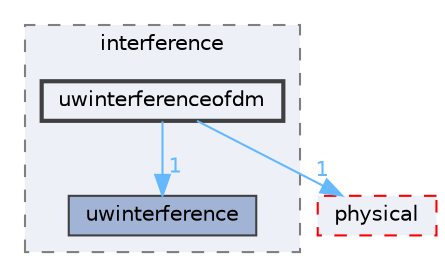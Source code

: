 digraph "uwinterferenceofdm"
{
 // LATEX_PDF_SIZE
  bgcolor="transparent";
  edge [fontname=Helvetica,fontsize=10,labelfontname=Helvetica,labelfontsize=10];
  node [fontname=Helvetica,fontsize=10,shape=box,height=0.2,width=0.4];
  compound=true
  subgraph clusterdir_2c1192a9945f374f7422b8e72de63019 {
    graph [ bgcolor="#edf0f7", pencolor="grey50", label="interference", fontname=Helvetica,fontsize=10 style="filled,dashed", URL="dir_2c1192a9945f374f7422b8e72de63019.html",tooltip=""]
  dir_d73d9a9534a0830e6fbb6b9ab6755838 [label="uwinterference", fillcolor="#a2b4d6", color="grey25", style="filled", URL="dir_d73d9a9534a0830e6fbb6b9ab6755838.html",tooltip=""];
  dir_761b7f12bbcbcbbbc98f000a04ee8cde [label="uwinterferenceofdm", fillcolor="#edf0f7", color="grey25", style="filled,bold", URL="dir_761b7f12bbcbcbbbc98f000a04ee8cde.html",tooltip=""];
  }
  dir_72e4c916a7f28a58468fd1f36d6e4463 [label="physical", fillcolor="#edf0f7", color="red", style="filled,dashed", URL="dir_72e4c916a7f28a58468fd1f36d6e4463.html",tooltip=""];
  dir_761b7f12bbcbcbbbc98f000a04ee8cde->dir_72e4c916a7f28a58468fd1f36d6e4463 [headlabel="1", labeldistance=1.5 headhref="dir_000057_000023.html" href="dir_000057_000023.html" color="steelblue1" fontcolor="steelblue1"];
  dir_761b7f12bbcbcbbbc98f000a04ee8cde->dir_d73d9a9534a0830e6fbb6b9ab6755838 [headlabel="1", labeldistance=1.5 headhref="dir_000057_000056.html" href="dir_000057_000056.html" color="steelblue1" fontcolor="steelblue1"];
}
